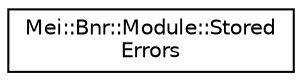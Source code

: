 digraph "Graphical Class Hierarchy"
{
  edge [fontname="Helvetica",fontsize="10",labelfontname="Helvetica",labelfontsize="10"];
  node [fontname="Helvetica",fontsize="10",shape=record];
  rankdir="LR";
  Node1 [label="Mei::Bnr::Module::Stored\lErrors",height=0.2,width=0.4,color="black", fillcolor="white", style="filled",URL="$a00130.html",tooltip="StoredErrors - container class for the current and last stored errors for a module. "];
}
